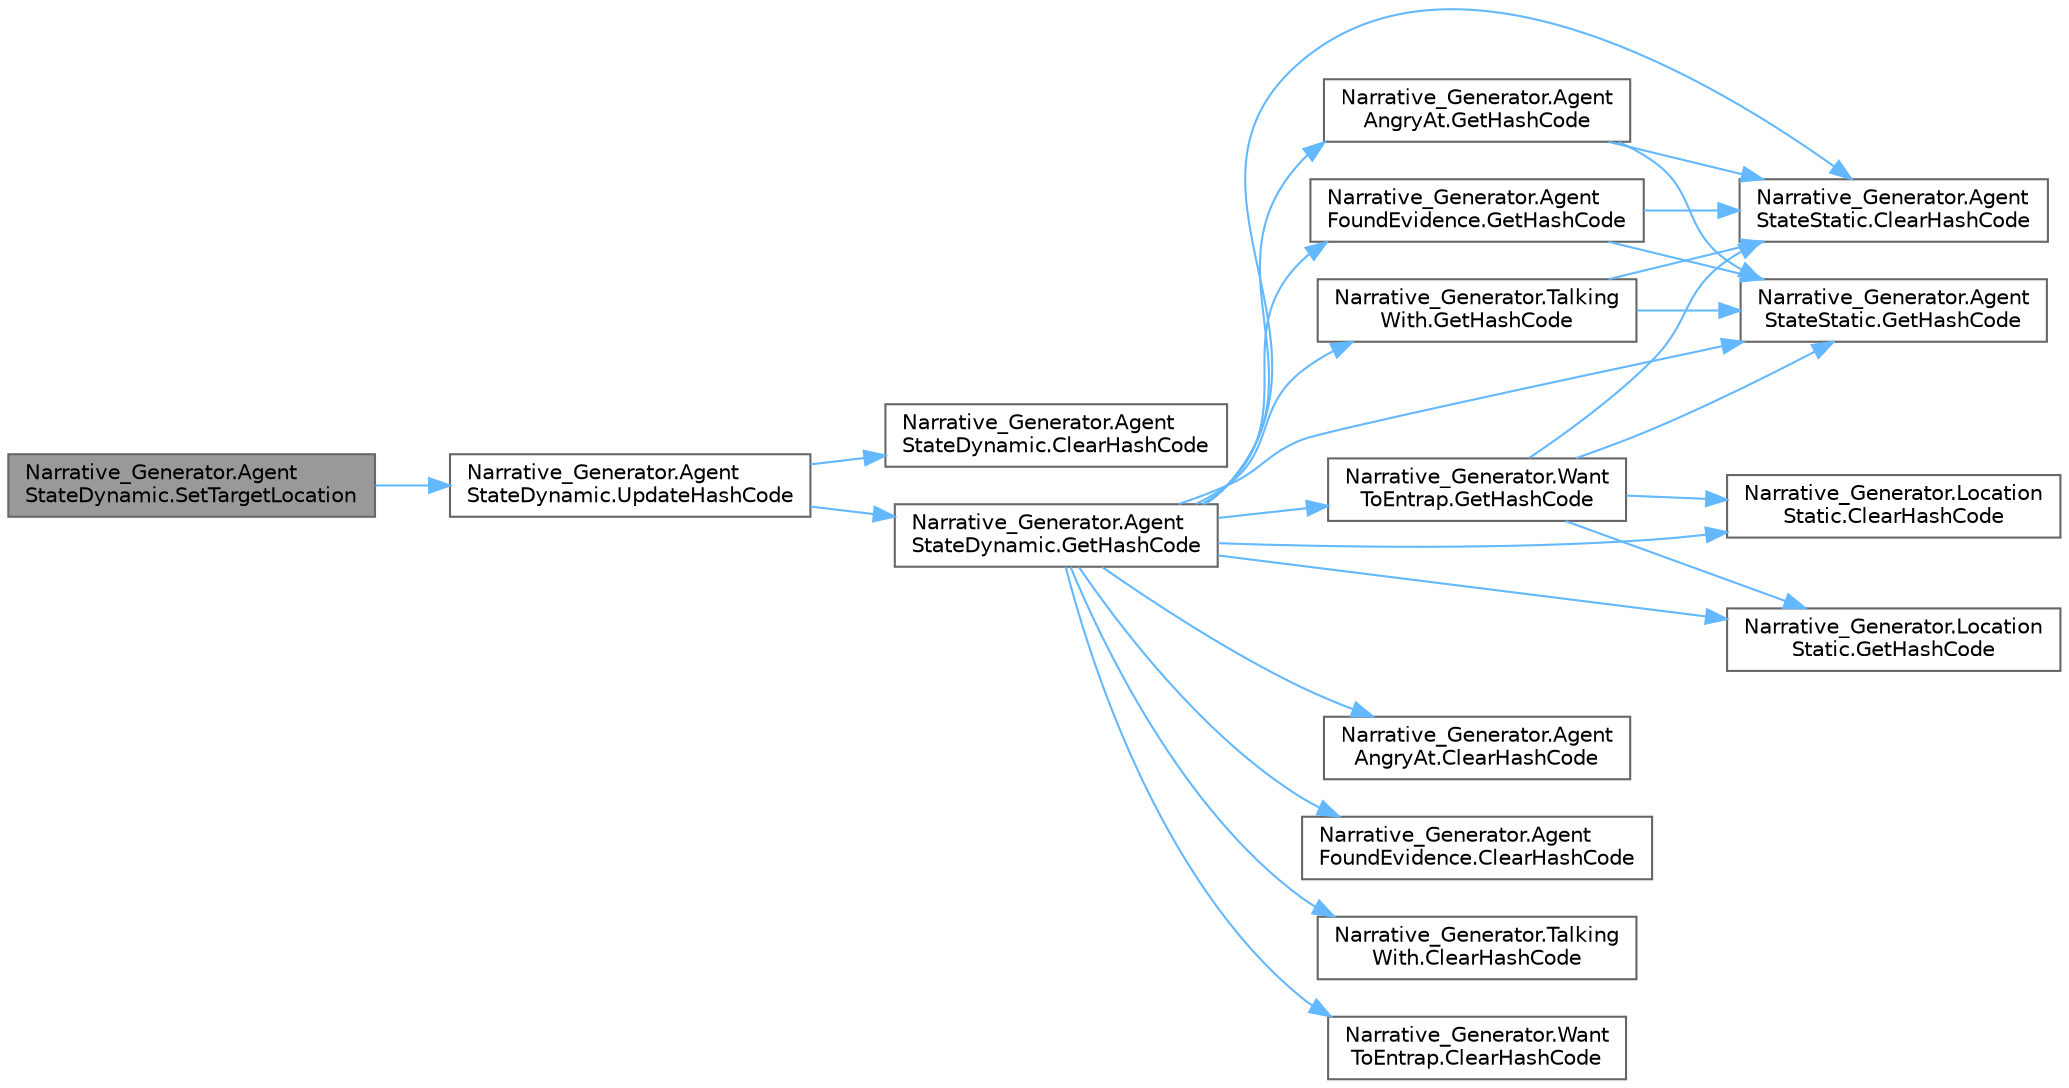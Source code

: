 digraph "Narrative_Generator.AgentStateDynamic.SetTargetLocation"
{
 // LATEX_PDF_SIZE
  bgcolor="transparent";
  edge [fontname=Helvetica,fontsize=10,labelfontname=Helvetica,labelfontsize=10];
  node [fontname=Helvetica,fontsize=10,shape=box,height=0.2,width=0.4];
  rankdir="LR";
  Node1 [label="Narrative_Generator.Agent\lStateDynamic.SetTargetLocation",height=0.2,width=0.4,color="gray40", fillcolor="grey60", style="filled", fontcolor="black",tooltip="A method that allows to set the target location for the agent (the one he wants to go to)."];
  Node1 -> Node2 [color="steelblue1",style="solid"];
  Node2 [label="Narrative_Generator.Agent\lStateDynamic.UpdateHashCode",height=0.2,width=0.4,color="grey40", fillcolor="white", style="filled",URL="$class_narrative___generator_1_1_agent_state_dynamic.html#ae5def9114b62d20b4d3b7811dff71494",tooltip="Updates (refresh) the current hash code value."];
  Node2 -> Node3 [color="steelblue1",style="solid"];
  Node3 [label="Narrative_Generator.Agent\lStateDynamic.ClearHashCode",height=0.2,width=0.4,color="grey40", fillcolor="white", style="filled",URL="$class_narrative___generator_1_1_agent_state_dynamic.html#a045c711e495e00e1c20b53192ee1b5bb",tooltip="Clears the current hash code value."];
  Node2 -> Node4 [color="steelblue1",style="solid"];
  Node4 [label="Narrative_Generator.Agent\lStateDynamic.GetHashCode",height=0.2,width=0.4,color="grey40", fillcolor="white", style="filled",URL="$class_narrative___generator_1_1_agent_state_dynamic.html#acc89349f24d3eedd35bdd1d13f1fc501",tooltip="Calculates and returns the hash code of this instance of the dynamic part of the agent's state."];
  Node4 -> Node5 [color="steelblue1",style="solid"];
  Node5 [label="Narrative_Generator.Agent\lStateStatic.ClearHashCode",height=0.2,width=0.4,color="grey40", fillcolor="white", style="filled",URL="$class_narrative___generator_1_1_agent_state_static.html#a2827a4f98ca2a38a486f746f40883d47",tooltip="Clears the current hash code value."];
  Node4 -> Node6 [color="steelblue1",style="solid"];
  Node6 [label="Narrative_Generator.Agent\lAngryAt.ClearHashCode",height=0.2,width=0.4,color="grey40", fillcolor="white", style="filled",URL="$class_narrative___generator_1_1_agent_angry_at.html#a34b938b00e0b39a15bc4e0f080d87465",tooltip="Clears the current hash code value."];
  Node4 -> Node7 [color="steelblue1",style="solid"];
  Node7 [label="Narrative_Generator.Agent\lFoundEvidence.ClearHashCode",height=0.2,width=0.4,color="grey40", fillcolor="white", style="filled",URL="$class_narrative___generator_1_1_agent_found_evidence.html#a76ec5fd88de5d5d24947c421603085b8",tooltip="Clears the current hash code value."];
  Node4 -> Node8 [color="steelblue1",style="solid"];
  Node8 [label="Narrative_Generator.Talking\lWith.ClearHashCode",height=0.2,width=0.4,color="grey40", fillcolor="white", style="filled",URL="$class_narrative___generator_1_1_talking_with.html#ad8c90710fe669126ecd8f7be504e200b",tooltip="Clears the current hash code value."];
  Node4 -> Node9 [color="steelblue1",style="solid"];
  Node9 [label="Narrative_Generator.Want\lToEntrap.ClearHashCode",height=0.2,width=0.4,color="grey40", fillcolor="white", style="filled",URL="$class_narrative___generator_1_1_want_to_entrap.html#a70ee8f09f1f439067ba4edfe1acb0dd8",tooltip="Clears the current hash code value."];
  Node4 -> Node10 [color="steelblue1",style="solid"];
  Node10 [label="Narrative_Generator.Location\lStatic.ClearHashCode",height=0.2,width=0.4,color="grey40", fillcolor="white", style="filled",URL="$class_narrative___generator_1_1_location_static.html#a7d9ed82d1e88a7362f28742b114f158f",tooltip="Clears the current hash code value."];
  Node4 -> Node11 [color="steelblue1",style="solid"];
  Node11 [label="Narrative_Generator.Agent\lStateStatic.GetHashCode",height=0.2,width=0.4,color="grey40", fillcolor="white", style="filled",URL="$class_narrative___generator_1_1_agent_state_static.html#acf5f6b1ff2055ef1ab278bb6183d0b67",tooltip="Calculates and returns the hash code of this instance of the static part of the agent's state."];
  Node4 -> Node12 [color="steelblue1",style="solid"];
  Node12 [label="Narrative_Generator.Agent\lAngryAt.GetHashCode",height=0.2,width=0.4,color="grey40", fillcolor="white", style="filled",URL="$class_narrative___generator_1_1_agent_angry_at.html#a1b3c042c55edb49b40586cc2f248c83b",tooltip="Calculates and returns the hash code of this instance of the AgentAngryAt."];
  Node12 -> Node5 [color="steelblue1",style="solid"];
  Node12 -> Node11 [color="steelblue1",style="solid"];
  Node4 -> Node13 [color="steelblue1",style="solid"];
  Node13 [label="Narrative_Generator.Agent\lFoundEvidence.GetHashCode",height=0.2,width=0.4,color="grey40", fillcolor="white", style="filled",URL="$class_narrative___generator_1_1_agent_found_evidence.html#a44e1bbe8c16ffaa694befd9bb2ebc25b",tooltip="Calculates and returns the hash code of this instance of the AgentFoundEvidence."];
  Node13 -> Node5 [color="steelblue1",style="solid"];
  Node13 -> Node11 [color="steelblue1",style="solid"];
  Node4 -> Node14 [color="steelblue1",style="solid"];
  Node14 [label="Narrative_Generator.Talking\lWith.GetHashCode",height=0.2,width=0.4,color="grey40", fillcolor="white", style="filled",URL="$class_narrative___generator_1_1_talking_with.html#aa82e04aef67d9d14810dc97313df05fa",tooltip="Calculates and returns the hash code of this instance of the TalkingWith."];
  Node14 -> Node5 [color="steelblue1",style="solid"];
  Node14 -> Node11 [color="steelblue1",style="solid"];
  Node4 -> Node15 [color="steelblue1",style="solid"];
  Node15 [label="Narrative_Generator.Want\lToEntrap.GetHashCode",height=0.2,width=0.4,color="grey40", fillcolor="white", style="filled",URL="$class_narrative___generator_1_1_want_to_entrap.html#a0728e38963399986bccffb824cc8f998",tooltip="Calculates and returns the hash code of this instance of the WantToEntrap."];
  Node15 -> Node5 [color="steelblue1",style="solid"];
  Node15 -> Node10 [color="steelblue1",style="solid"];
  Node15 -> Node11 [color="steelblue1",style="solid"];
  Node15 -> Node16 [color="steelblue1",style="solid"];
  Node16 [label="Narrative_Generator.Location\lStatic.GetHashCode",height=0.2,width=0.4,color="grey40", fillcolor="white", style="filled",URL="$class_narrative___generator_1_1_location_static.html#afdf0469fcf16de27c9e6aec0cceac571",tooltip="Calculates and returns the hash code of this instance of the LocationStatic."];
  Node4 -> Node16 [color="steelblue1",style="solid"];
}
